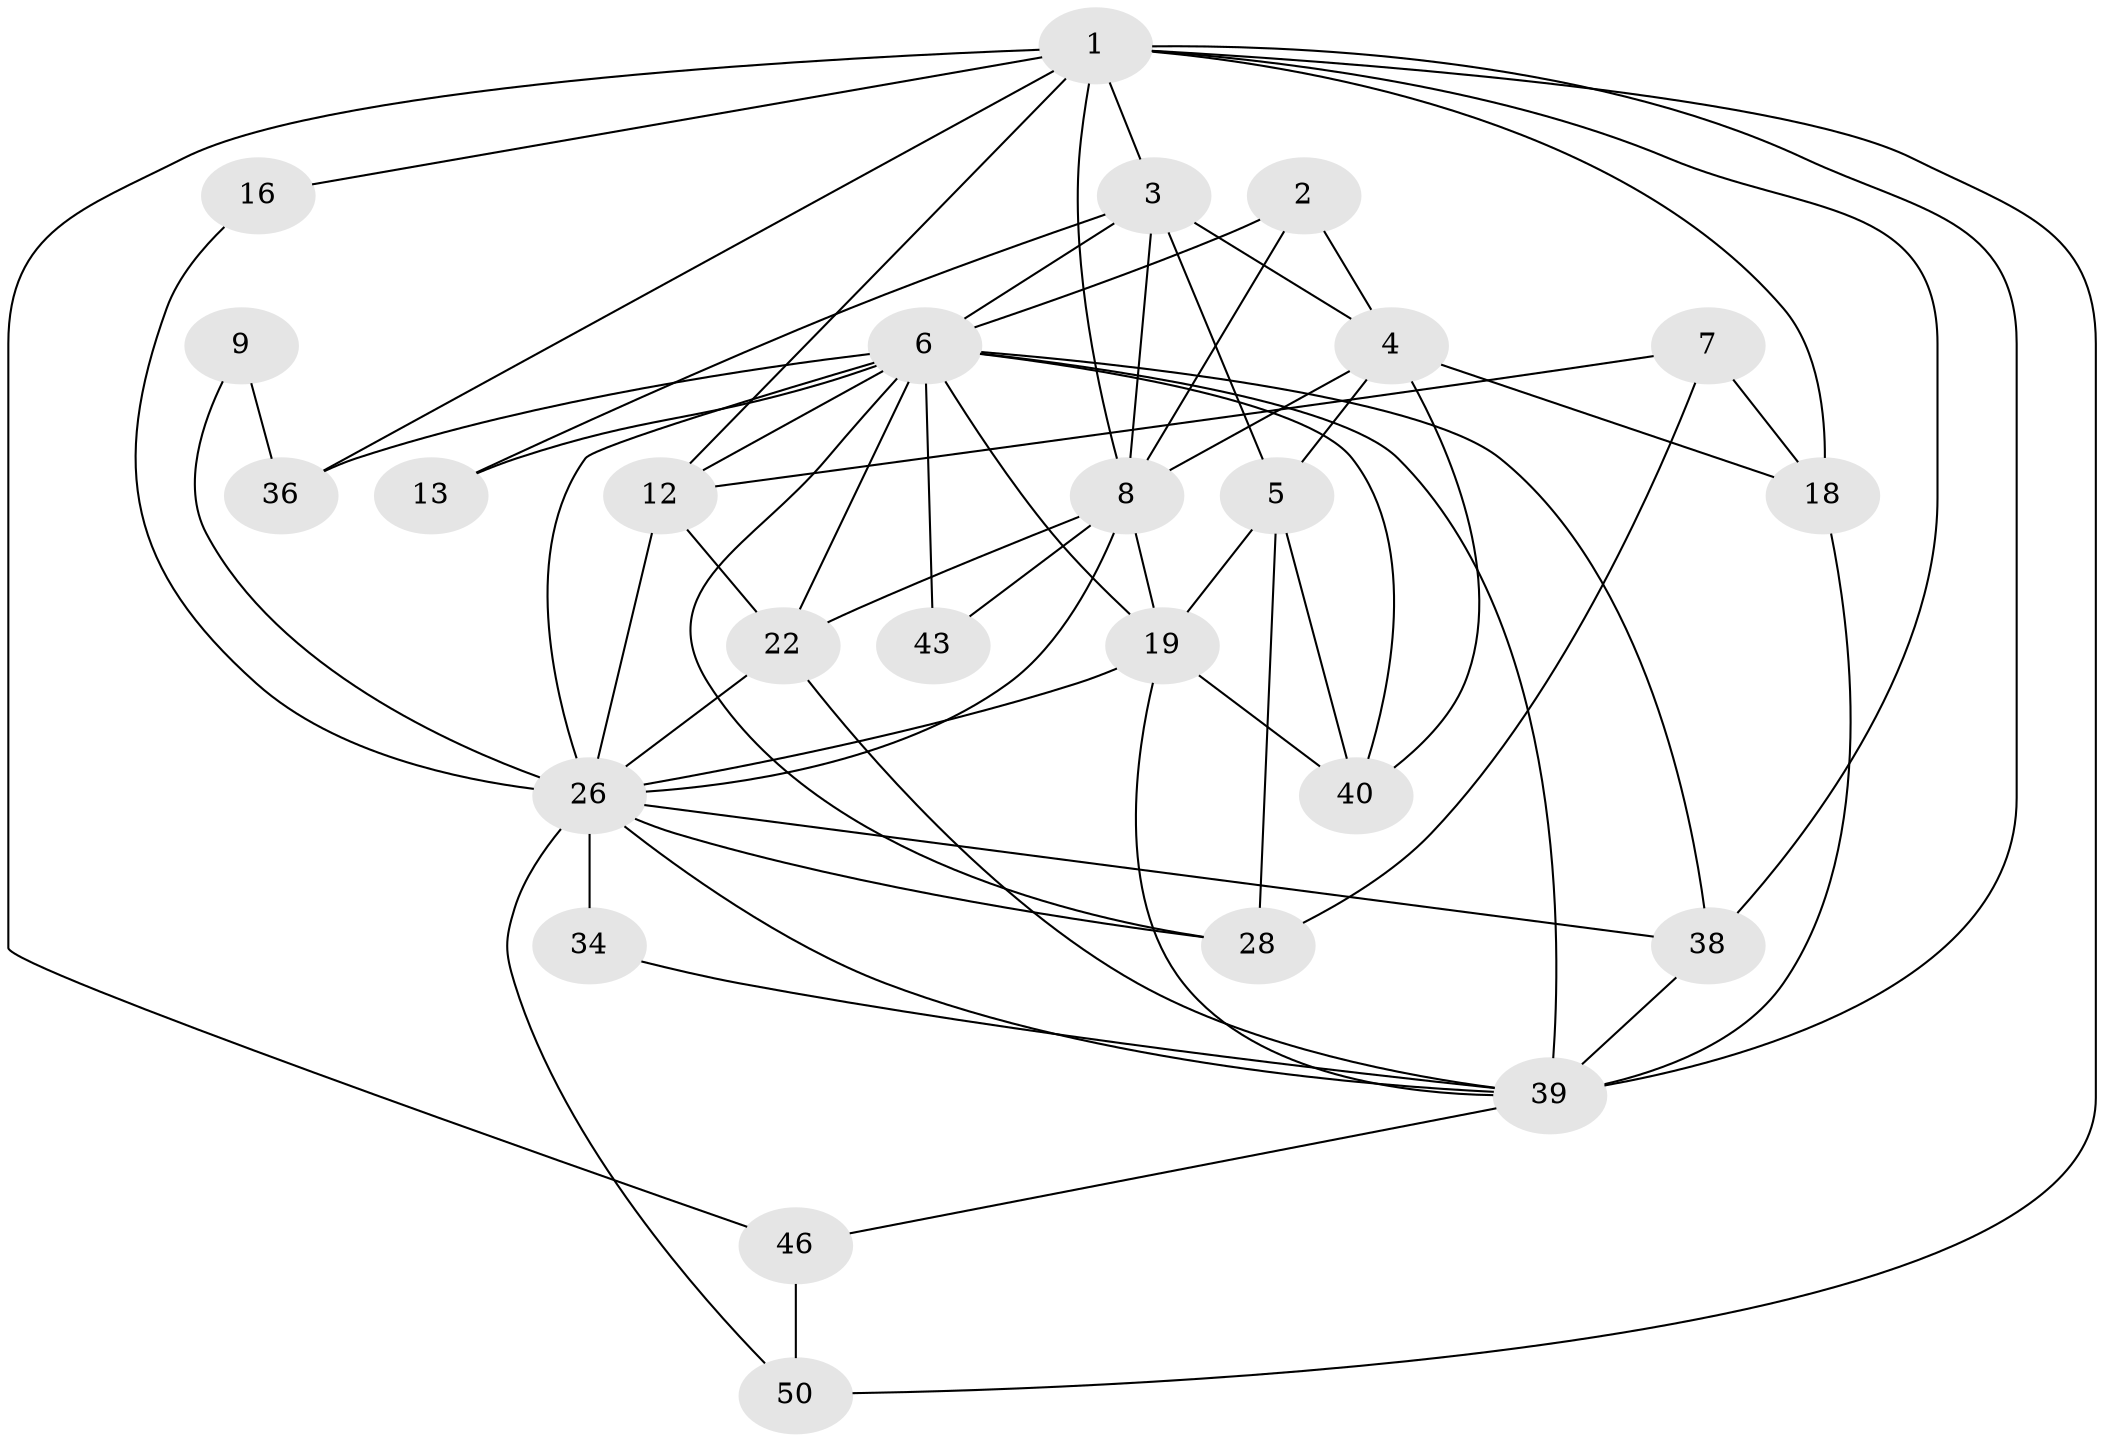 // original degree distribution, {3: 0.2549019607843137, 4: 0.3333333333333333, 7: 0.058823529411764705, 6: 0.0784313725490196, 2: 0.11764705882352941, 5: 0.1568627450980392}
// Generated by graph-tools (version 1.1) at 2025/15/03/09/25 04:15:10]
// undirected, 25 vertices, 63 edges
graph export_dot {
graph [start="1"]
  node [color=gray90,style=filled];
  1 [super="+24"];
  2;
  3 [super="+32+23+11"];
  4 [super="+14"];
  5 [super="+21"];
  6 [super="+33+10+47+44+25"];
  7;
  8 [super="+17+49"];
  9;
  12 [super="+20"];
  13;
  16;
  18;
  19 [super="+51+41"];
  22 [super="+42"];
  26 [super="+29+27+48"];
  28;
  34;
  36;
  38;
  39 [super="+45"];
  40;
  43;
  46;
  50;
  1 -- 8 [weight=2];
  1 -- 3;
  1 -- 36;
  1 -- 38;
  1 -- 39 [weight=2];
  1 -- 12;
  1 -- 46;
  1 -- 16;
  1 -- 18;
  1 -- 50;
  2 -- 8;
  2 -- 6;
  2 -- 4;
  3 -- 13 [weight=2];
  3 -- 6 [weight=2];
  3 -- 4;
  3 -- 8;
  3 -- 5;
  4 -- 18 [weight=2];
  4 -- 8 [weight=2];
  4 -- 40;
  4 -- 5;
  5 -- 28;
  5 -- 19;
  5 -- 40;
  6 -- 38;
  6 -- 40;
  6 -- 39 [weight=2];
  6 -- 12;
  6 -- 36;
  6 -- 19;
  6 -- 22 [weight=2];
  6 -- 28;
  6 -- 13;
  6 -- 26;
  6 -- 43;
  7 -- 18;
  7 -- 28;
  7 -- 12;
  8 -- 43;
  8 -- 22;
  8 -- 26;
  8 -- 19 [weight=2];
  9 -- 36;
  9 -- 26;
  12 -- 22;
  12 -- 26;
  16 -- 26;
  18 -- 39;
  19 -- 40;
  19 -- 26;
  19 -- 39;
  22 -- 39;
  22 -- 26;
  26 -- 28;
  26 -- 50;
  26 -- 38;
  26 -- 34 [weight=2];
  26 -- 39;
  34 -- 39;
  38 -- 39;
  39 -- 46;
  46 -- 50;
}

